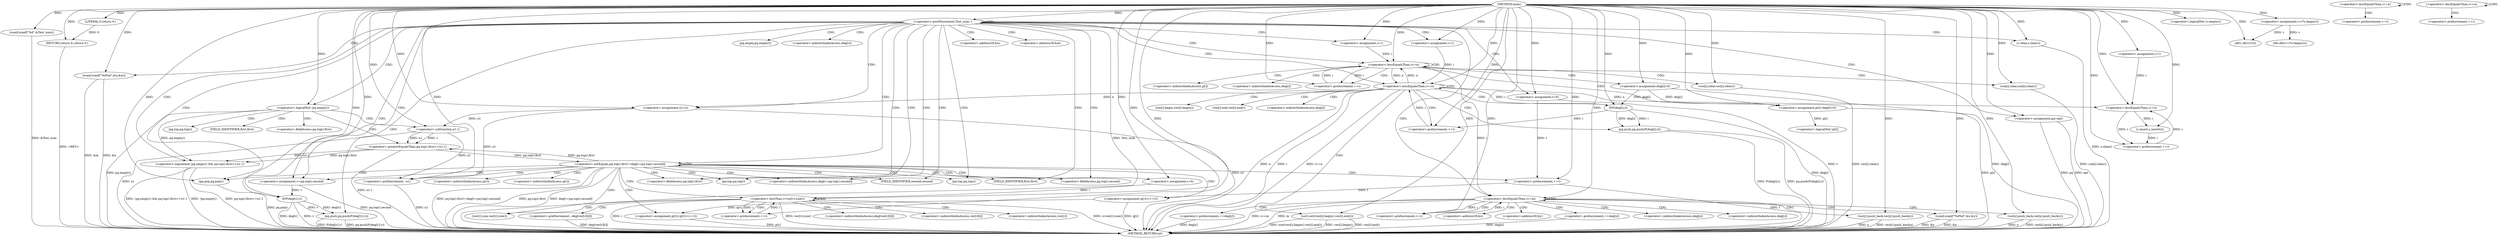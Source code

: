 digraph "main" {  
"1000289" [label = "(METHOD,main)" ]
"1000531" [label = "(METHOD_RETURN,int)" ]
"1000291" [label = "(scanf,scanf(\"%d\",&Test_num))" ]
"1000529" [label = "(RETURN,return 0;,return 0;)" ]
"1000296" [label = "(<operator>.postDecrement,Test_num--)" ]
"1000530" [label = "(LITERAL,0,return 0;)" ]
"1000300" [label = "(scanf,scanf(\"%d%d\",&n,&m))" ]
"1000321" [label = "(<operator>.assignment,i=1)" ]
"1000324" [label = "(<operator>.lessEqualsThan,i<=n)" ]
"1000327" [label = "(<operator>.preIncrement,++i)" ]
"1000349" [label = "(<operator>.lessEqualsThan,i<=m)" ]
"1000352" [label = "(<operator>.preIncrement,++i)" ]
"1000378" [label = "(<operator>.assignment,i=1)" ]
"1000381" [label = "(<operator>.lessEqualsThan,i<=n)" ]
"1000384" [label = "(<operator>.preIncrement,++i)" ]
"1000398" [label = "(<operator>.logicalAnd,!pq.empty() && pq.top().first>=n1-1)" ]
"1000408" [label = "(pq.pop,pq.pop())" ]
"1000463" [label = "(<operator>.assignment,i=1)" ]
"1000466" [label = "(<operator>.lessEqualsThan,i<=n)" ]
"1000469" [label = "(<operator>.preIncrement,++i)" ]
"1000480" [label = "(<operator>.logicalNot,!s.empty())" ]
"1000307" [label = "(<operator>.assignment,n1=n)" ]
"1000330" [label = "(vec[i].clear,vec[i].clear())" ]
"1000355" [label = "(scanf,scanf(\"%d%d\",&x,&y))" ]
"1000387" [label = "(sort,sort(vec[i].begin(),vec[i].end()))" ]
"1000390" [label = "(pq.push,pq.push(P(deg[i],i)))" ]
"1000472" [label = "(<operator>.logicalNot,!p[i])" ]
"1000476" [label = "(s.insert,s.insert(i))" ]
"1000488" [label = "(dfs1,dfs1(v,0))" ]
"1000311" [label = "(s.clear,s.clear())" ]
"1000332" [label = "(son[i].clear,son[i].clear())" ]
"1000333" [label = "(<operator>.assignment,p[i]=deg[i]=0)" ]
"1000362" [label = "(vec[x].push_back,vec[x].push_back(y))" ]
"1000399" [label = "(<operator>.logicalNot,!pq.empty())" ]
"1000401" [label = "(<operator>.greaterEqualsThan,pq.top().first>=n1-1)" ]
"1000411" [label = "(<operator>.notEquals,pq.top().first!=deg[v=pq.top().second])" ]
"1000431" [label = "(<operator>.assignment,p[v]=q[v]=(++t))" ]
"1000441" [label = "(<operator>.preDecrement,--n1)" ]
"1000445" [label = "(<operator>.assignment,i=0)" ]
"1000448" [label = "(<operator>.lessThan,i<vec[v].size())" ]
"1000451" [label = "(<operator>.preIncrement,++i)" ]
"1000453" [label = "(<operator>.preDecrement,--deg[vec[v][i]])" ]
"1000483" [label = "(dfs,dfs(v=(*s.begin())))" ]
"1000313" [label = "(<operator>.assignment,t=0)" ]
"1000316" [label = "(<operator>.assignment,pq=ept)" ]
"1000365" [label = "(vec[y].push_back,vec[y].push_back(x))" ]
"1000391" [label = "(P,P(deg[i],i))" ]
"1000405" [label = "(<operator>.subtraction,n1-1)" ]
"1000423" [label = "(pq.push,pq.push(P(deg[v],v)))" ]
"1000484" [label = "(<operator>.assignment,v=(*s.begin()))" ]
"1000337" [label = "(<operator>.assignment,deg[i]=0)" ]
"1000368" [label = "(<operator>.preIncrement,++deg[x])" ]
"1000372" [label = "(<operator>.preIncrement,++deg[y])" ]
"1000435" [label = "(<operator>.assignment,q[v]=(++t))" ]
"1000417" [label = "(<operator>.assignment,v=pq.top().second)" ]
"1000424" [label = "(P,P(deg[v],v))" ]
"1000439" [label = "(<operator>.preIncrement,++t)" ]
"1000496" [label = "(<operator>.lessEqualsThan,i<=n)" ]
"1000499" [label = "(<operator>.preIncrement,++i)" ]
"1000515" [label = "(<operator>.lessEqualsThan,i<=n)" ]
"1000518" [label = "(<operator>.preIncrement,++i)" ]
"1000302" [label = "(<operator>.addressOf,&n)" ]
"1000304" [label = "(<operator>.addressOf,&m)" ]
"1000357" [label = "(<operator>.addressOf,&x)" ]
"1000359" [label = "(<operator>.addressOf,&y)" ]
"1000388" [label = "(vec[i].begin,vec[i].begin())" ]
"1000389" [label = "(vec[i].end,vec[i].end())" ]
"1000400" [label = "(pq.empty,pq.empty())" ]
"1000402" [label = "(<operator>.fieldAccess,pq.top().first)" ]
"1000334" [label = "(<operator>.indirectIndexAccess,p[i])" ]
"1000392" [label = "(<operator>.indirectIndexAccess,deg[i])" ]
"1000403" [label = "(pq.top,pq.top())" ]
"1000404" [label = "(FIELD_IDENTIFIER,first,first)" ]
"1000412" [label = "(<operator>.fieldAccess,pq.top().first)" ]
"1000415" [label = "(<operator>.indirectIndexAccess,deg[v=pq.top().second])" ]
"1000432" [label = "(<operator>.indirectIndexAccess,p[v])" ]
"1000450" [label = "(vec[v].size,vec[v].size())" ]
"1000454" [label = "(<operator>.indirectIndexAccess,deg[vec[v][i]])" ]
"1000338" [label = "(<operator>.indirectIndexAccess,deg[i])" ]
"1000413" [label = "(pq.top,pq.top())" ]
"1000414" [label = "(FIELD_IDENTIFIER,first,first)" ]
"1000436" [label = "(<operator>.indirectIndexAccess,q[v])" ]
"1000456" [label = "(<operator>.indirectIndexAccess,vec[v][i])" ]
"1000369" [label = "(<operator>.indirectIndexAccess,deg[x])" ]
"1000373" [label = "(<operator>.indirectIndexAccess,deg[y])" ]
"1000419" [label = "(<operator>.fieldAccess,pq.top().second)" ]
"1000425" [label = "(<operator>.indirectIndexAccess,deg[v])" ]
"1000457" [label = "(<operator>.indirectIndexAccess,vec[v])" ]
"1000420" [label = "(pq.top,pq.top())" ]
"1000421" [label = "(FIELD_IDENTIFIER,second,second)" ]
  "1000529" -> "1000531"  [ label = "DDG: <RET>"] 
  "1000291" -> "1000531"  [ label = "DDG: &Test_num"] 
  "1000296" -> "1000531"  [ label = "DDG: Test_num"] 
  "1000300" -> "1000531"  [ label = "DDG: &n"] 
  "1000300" -> "1000531"  [ label = "DDG: &m"] 
  "1000307" -> "1000531"  [ label = "DDG: n1"] 
  "1000311" -> "1000531"  [ label = "DDG: s.clear()"] 
  "1000313" -> "1000531"  [ label = "DDG: t"] 
  "1000316" -> "1000531"  [ label = "DDG: ept"] 
  "1000349" -> "1000531"  [ label = "DDG: m"] 
  "1000349" -> "1000531"  [ label = "DDG: i<=m"] 
  "1000381" -> "1000531"  [ label = "DDG: i"] 
  "1000381" -> "1000531"  [ label = "DDG: n"] 
  "1000381" -> "1000531"  [ label = "DDG: i<=n"] 
  "1000399" -> "1000531"  [ label = "DDG: pq.empty()"] 
  "1000398" -> "1000531"  [ label = "DDG: !pq.empty()"] 
  "1000405" -> "1000531"  [ label = "DDG: n1"] 
  "1000401" -> "1000531"  [ label = "DDG: n1-1"] 
  "1000398" -> "1000531"  [ label = "DDG: pq.top().first>=n1-1"] 
  "1000398" -> "1000531"  [ label = "DDG: !pq.empty() && pq.top().first>=n1-1"] 
  "1000408" -> "1000531"  [ label = "DDG: pq.pop()"] 
  "1000411" -> "1000531"  [ label = "DDG: pq.top().first"] 
  "1000417" -> "1000531"  [ label = "DDG: pq.top().second"] 
  "1000411" -> "1000531"  [ label = "DDG: deg[v=pq.top().second]"] 
  "1000411" -> "1000531"  [ label = "DDG: pq.top().first!=deg[v=pq.top().second]"] 
  "1000431" -> "1000531"  [ label = "DDG: p[v]"] 
  "1000435" -> "1000531"  [ label = "DDG: q[v]"] 
  "1000439" -> "1000531"  [ label = "DDG: t"] 
  "1000441" -> "1000531"  [ label = "DDG: n1"] 
  "1000448" -> "1000531"  [ label = "DDG: i"] 
  "1000448" -> "1000531"  [ label = "DDG: vec[v].size()"] 
  "1000448" -> "1000531"  [ label = "DDG: i<vec[v].size()"] 
  "1000453" -> "1000531"  [ label = "DDG: deg[vec[v][i]]"] 
  "1000424" -> "1000531"  [ label = "DDG: deg[v]"] 
  "1000424" -> "1000531"  [ label = "DDG: v"] 
  "1000423" -> "1000531"  [ label = "DDG: P(deg[v],v)"] 
  "1000423" -> "1000531"  [ label = "DDG: pq.push(P(deg[v],v))"] 
  "1000387" -> "1000531"  [ label = "DDG: vec[i].begin()"] 
  "1000387" -> "1000531"  [ label = "DDG: vec[i].end()"] 
  "1000387" -> "1000531"  [ label = "DDG: sort(vec[i].begin(),vec[i].end())"] 
  "1000391" -> "1000531"  [ label = "DDG: deg[i]"] 
  "1000390" -> "1000531"  [ label = "DDG: P(deg[i],i)"] 
  "1000390" -> "1000531"  [ label = "DDG: pq.push(P(deg[i],i))"] 
  "1000355" -> "1000531"  [ label = "DDG: &x"] 
  "1000355" -> "1000531"  [ label = "DDG: &y"] 
  "1000362" -> "1000531"  [ label = "DDG: y"] 
  "1000362" -> "1000531"  [ label = "DDG: vec[x].push_back(y)"] 
  "1000365" -> "1000531"  [ label = "DDG: x"] 
  "1000365" -> "1000531"  [ label = "DDG: vec[y].push_back(x)"] 
  "1000368" -> "1000531"  [ label = "DDG: deg[x]"] 
  "1000372" -> "1000531"  [ label = "DDG: deg[y]"] 
  "1000330" -> "1000531"  [ label = "DDG: vec[i].clear()"] 
  "1000332" -> "1000531"  [ label = "DDG: son[i].clear()"] 
  "1000333" -> "1000531"  [ label = "DDG: p[i]"] 
  "1000337" -> "1000531"  [ label = "DDG: deg[i]"] 
  "1000316" -> "1000531"  [ label = "DDG: pq"] 
  "1000289" -> "1000291"  [ label = "DDG: "] 
  "1000530" -> "1000529"  [ label = "DDG: 0"] 
  "1000289" -> "1000529"  [ label = "DDG: "] 
  "1000289" -> "1000530"  [ label = "DDG: "] 
  "1000289" -> "1000296"  [ label = "DDG: "] 
  "1000289" -> "1000300"  [ label = "DDG: "] 
  "1000289" -> "1000321"  [ label = "DDG: "] 
  "1000289" -> "1000378"  [ label = "DDG: "] 
  "1000289" -> "1000408"  [ label = "DDG: "] 
  "1000289" -> "1000463"  [ label = "DDG: "] 
  "1000381" -> "1000307"  [ label = "DDG: n"] 
  "1000289" -> "1000307"  [ label = "DDG: "] 
  "1000321" -> "1000324"  [ label = "DDG: i"] 
  "1000327" -> "1000324"  [ label = "DDG: i"] 
  "1000289" -> "1000324"  [ label = "DDG: "] 
  "1000381" -> "1000324"  [ label = "DDG: n"] 
  "1000324" -> "1000327"  [ label = "DDG: i"] 
  "1000289" -> "1000327"  [ label = "DDG: "] 
  "1000289" -> "1000330"  [ label = "DDG: "] 
  "1000324" -> "1000349"  [ label = "DDG: i"] 
  "1000352" -> "1000349"  [ label = "DDG: i"] 
  "1000289" -> "1000349"  [ label = "DDG: "] 
  "1000349" -> "1000352"  [ label = "DDG: i"] 
  "1000289" -> "1000352"  [ label = "DDG: "] 
  "1000289" -> "1000355"  [ label = "DDG: "] 
  "1000378" -> "1000381"  [ label = "DDG: i"] 
  "1000384" -> "1000381"  [ label = "DDG: i"] 
  "1000289" -> "1000381"  [ label = "DDG: "] 
  "1000324" -> "1000381"  [ label = "DDG: n"] 
  "1000391" -> "1000384"  [ label = "DDG: i"] 
  "1000289" -> "1000384"  [ label = "DDG: "] 
  "1000399" -> "1000398"  [ label = "DDG: pq.empty()"] 
  "1000401" -> "1000398"  [ label = "DDG: n1-1"] 
  "1000401" -> "1000398"  [ label = "DDG: pq.top().first"] 
  "1000463" -> "1000466"  [ label = "DDG: i"] 
  "1000469" -> "1000466"  [ label = "DDG: i"] 
  "1000289" -> "1000466"  [ label = "DDG: "] 
  "1000381" -> "1000466"  [ label = "DDG: n"] 
  "1000466" -> "1000469"  [ label = "DDG: i"] 
  "1000476" -> "1000469"  [ label = "DDG: i"] 
  "1000289" -> "1000469"  [ label = "DDG: "] 
  "1000289" -> "1000480"  [ label = "DDG: "] 
  "1000289" -> "1000311"  [ label = "DDG: "] 
  "1000289" -> "1000332"  [ label = "DDG: "] 
  "1000289" -> "1000387"  [ label = "DDG: "] 
  "1000391" -> "1000390"  [ label = "DDG: deg[i]"] 
  "1000391" -> "1000390"  [ label = "DDG: i"] 
  "1000289" -> "1000399"  [ label = "DDG: "] 
  "1000411" -> "1000401"  [ label = "DDG: pq.top().first"] 
  "1000405" -> "1000401"  [ label = "DDG: 1"] 
  "1000405" -> "1000401"  [ label = "DDG: n1"] 
  "1000289" -> "1000445"  [ label = "DDG: "] 
  "1000333" -> "1000472"  [ label = "DDG: p[i]"] 
  "1000466" -> "1000476"  [ label = "DDG: i"] 
  "1000289" -> "1000476"  [ label = "DDG: "] 
  "1000484" -> "1000483"  [ label = "DDG: v"] 
  "1000484" -> "1000488"  [ label = "DDG: v"] 
  "1000289" -> "1000488"  [ label = "DDG: "] 
  "1000289" -> "1000313"  [ label = "DDG: "] 
  "1000289" -> "1000316"  [ label = "DDG: "] 
  "1000337" -> "1000333"  [ label = "DDG: deg[i]"] 
  "1000289" -> "1000333"  [ label = "DDG: "] 
  "1000289" -> "1000362"  [ label = "DDG: "] 
  "1000337" -> "1000391"  [ label = "DDG: deg[i]"] 
  "1000381" -> "1000391"  [ label = "DDG: i"] 
  "1000289" -> "1000391"  [ label = "DDG: "] 
  "1000307" -> "1000405"  [ label = "DDG: n1"] 
  "1000289" -> "1000405"  [ label = "DDG: "] 
  "1000401" -> "1000411"  [ label = "DDG: pq.top().first"] 
  "1000435" -> "1000431"  [ label = "DDG: q[v]"] 
  "1000307" -> "1000441"  [ label = "DDG: n1"] 
  "1000405" -> "1000441"  [ label = "DDG: n1"] 
  "1000289" -> "1000441"  [ label = "DDG: "] 
  "1000445" -> "1000448"  [ label = "DDG: i"] 
  "1000451" -> "1000448"  [ label = "DDG: i"] 
  "1000289" -> "1000448"  [ label = "DDG: "] 
  "1000448" -> "1000451"  [ label = "DDG: i"] 
  "1000289" -> "1000451"  [ label = "DDG: "] 
  "1000289" -> "1000484"  [ label = "DDG: "] 
  "1000289" -> "1000337"  [ label = "DDG: "] 
  "1000289" -> "1000365"  [ label = "DDG: "] 
  "1000424" -> "1000423"  [ label = "DDG: v"] 
  "1000424" -> "1000423"  [ label = "DDG: deg[v]"] 
  "1000439" -> "1000435"  [ label = "DDG: t"] 
  "1000289" -> "1000417"  [ label = "DDG: "] 
  "1000417" -> "1000424"  [ label = "DDG: v"] 
  "1000289" -> "1000424"  [ label = "DDG: "] 
  "1000313" -> "1000439"  [ label = "DDG: t"] 
  "1000289" -> "1000439"  [ label = "DDG: "] 
  "1000296" -> "1000415"  [ label = "CDG: "] 
  "1000296" -> "1000302"  [ label = "CDG: "] 
  "1000296" -> "1000321"  [ label = "CDG: "] 
  "1000296" -> "1000313"  [ label = "CDG: "] 
  "1000296" -> "1000349"  [ label = "CDG: "] 
  "1000296" -> "1000424"  [ label = "CDG: "] 
  "1000296" -> "1000398"  [ label = "CDG: "] 
  "1000296" -> "1000420"  [ label = "CDG: "] 
  "1000296" -> "1000412"  [ label = "CDG: "] 
  "1000296" -> "1000316"  [ label = "CDG: "] 
  "1000296" -> "1000423"  [ label = "CDG: "] 
  "1000296" -> "1000408"  [ label = "CDG: "] 
  "1000296" -> "1000300"  [ label = "CDG: "] 
  "1000296" -> "1000304"  [ label = "CDG: "] 
  "1000296" -> "1000378"  [ label = "CDG: "] 
  "1000296" -> "1000311"  [ label = "CDG: "] 
  "1000296" -> "1000414"  [ label = "CDG: "] 
  "1000296" -> "1000419"  [ label = "CDG: "] 
  "1000296" -> "1000417"  [ label = "CDG: "] 
  "1000296" -> "1000307"  [ label = "CDG: "] 
  "1000296" -> "1000324"  [ label = "CDG: "] 
  "1000296" -> "1000400"  [ label = "CDG: "] 
  "1000296" -> "1000399"  [ label = "CDG: "] 
  "1000296" -> "1000413"  [ label = "CDG: "] 
  "1000296" -> "1000296"  [ label = "CDG: "] 
  "1000296" -> "1000421"  [ label = "CDG: "] 
  "1000296" -> "1000425"  [ label = "CDG: "] 
  "1000296" -> "1000381"  [ label = "CDG: "] 
  "1000296" -> "1000411"  [ label = "CDG: "] 
  "1000324" -> "1000332"  [ label = "CDG: "] 
  "1000324" -> "1000337"  [ label = "CDG: "] 
  "1000324" -> "1000338"  [ label = "CDG: "] 
  "1000324" -> "1000330"  [ label = "CDG: "] 
  "1000324" -> "1000334"  [ label = "CDG: "] 
  "1000324" -> "1000333"  [ label = "CDG: "] 
  "1000324" -> "1000324"  [ label = "CDG: "] 
  "1000324" -> "1000327"  [ label = "CDG: "] 
  "1000349" -> "1000362"  [ label = "CDG: "] 
  "1000349" -> "1000368"  [ label = "CDG: "] 
  "1000349" -> "1000349"  [ label = "CDG: "] 
  "1000349" -> "1000373"  [ label = "CDG: "] 
  "1000349" -> "1000357"  [ label = "CDG: "] 
  "1000349" -> "1000355"  [ label = "CDG: "] 
  "1000349" -> "1000352"  [ label = "CDG: "] 
  "1000349" -> "1000359"  [ label = "CDG: "] 
  "1000349" -> "1000365"  [ label = "CDG: "] 
  "1000349" -> "1000372"  [ label = "CDG: "] 
  "1000349" -> "1000369"  [ label = "CDG: "] 
  "1000381" -> "1000389"  [ label = "CDG: "] 
  "1000381" -> "1000387"  [ label = "CDG: "] 
  "1000381" -> "1000392"  [ label = "CDG: "] 
  "1000381" -> "1000388"  [ label = "CDG: "] 
  "1000381" -> "1000391"  [ label = "CDG: "] 
  "1000381" -> "1000384"  [ label = "CDG: "] 
  "1000381" -> "1000390"  [ label = "CDG: "] 
  "1000381" -> "1000381"  [ label = "CDG: "] 
  "1000496" -> "1000499"  [ label = "CDG: "] 
  "1000496" -> "1000496"  [ label = "CDG: "] 
  "1000515" -> "1000518"  [ label = "CDG: "] 
  "1000515" -> "1000515"  [ label = "CDG: "] 
  "1000399" -> "1000404"  [ label = "CDG: "] 
  "1000399" -> "1000405"  [ label = "CDG: "] 
  "1000399" -> "1000402"  [ label = "CDG: "] 
  "1000399" -> "1000401"  [ label = "CDG: "] 
  "1000399" -> "1000403"  [ label = "CDG: "] 
  "1000411" -> "1000415"  [ label = "CDG: "] 
  "1000411" -> "1000439"  [ label = "CDG: "] 
  "1000411" -> "1000448"  [ label = "CDG: "] 
  "1000411" -> "1000432"  [ label = "CDG: "] 
  "1000411" -> "1000431"  [ label = "CDG: "] 
  "1000411" -> "1000435"  [ label = "CDG: "] 
  "1000411" -> "1000420"  [ label = "CDG: "] 
  "1000411" -> "1000412"  [ label = "CDG: "] 
  "1000411" -> "1000408"  [ label = "CDG: "] 
  "1000411" -> "1000414"  [ label = "CDG: "] 
  "1000411" -> "1000436"  [ label = "CDG: "] 
  "1000411" -> "1000419"  [ label = "CDG: "] 
  "1000411" -> "1000417"  [ label = "CDG: "] 
  "1000411" -> "1000450"  [ label = "CDG: "] 
  "1000411" -> "1000445"  [ label = "CDG: "] 
  "1000411" -> "1000413"  [ label = "CDG: "] 
  "1000411" -> "1000441"  [ label = "CDG: "] 
  "1000411" -> "1000421"  [ label = "CDG: "] 
  "1000411" -> "1000411"  [ label = "CDG: "] 
  "1000448" -> "1000456"  [ label = "CDG: "] 
  "1000448" -> "1000448"  [ label = "CDG: "] 
  "1000448" -> "1000457"  [ label = "CDG: "] 
  "1000448" -> "1000451"  [ label = "CDG: "] 
  "1000448" -> "1000454"  [ label = "CDG: "] 
  "1000448" -> "1000453"  [ label = "CDG: "] 
  "1000448" -> "1000450"  [ label = "CDG: "] 
}

